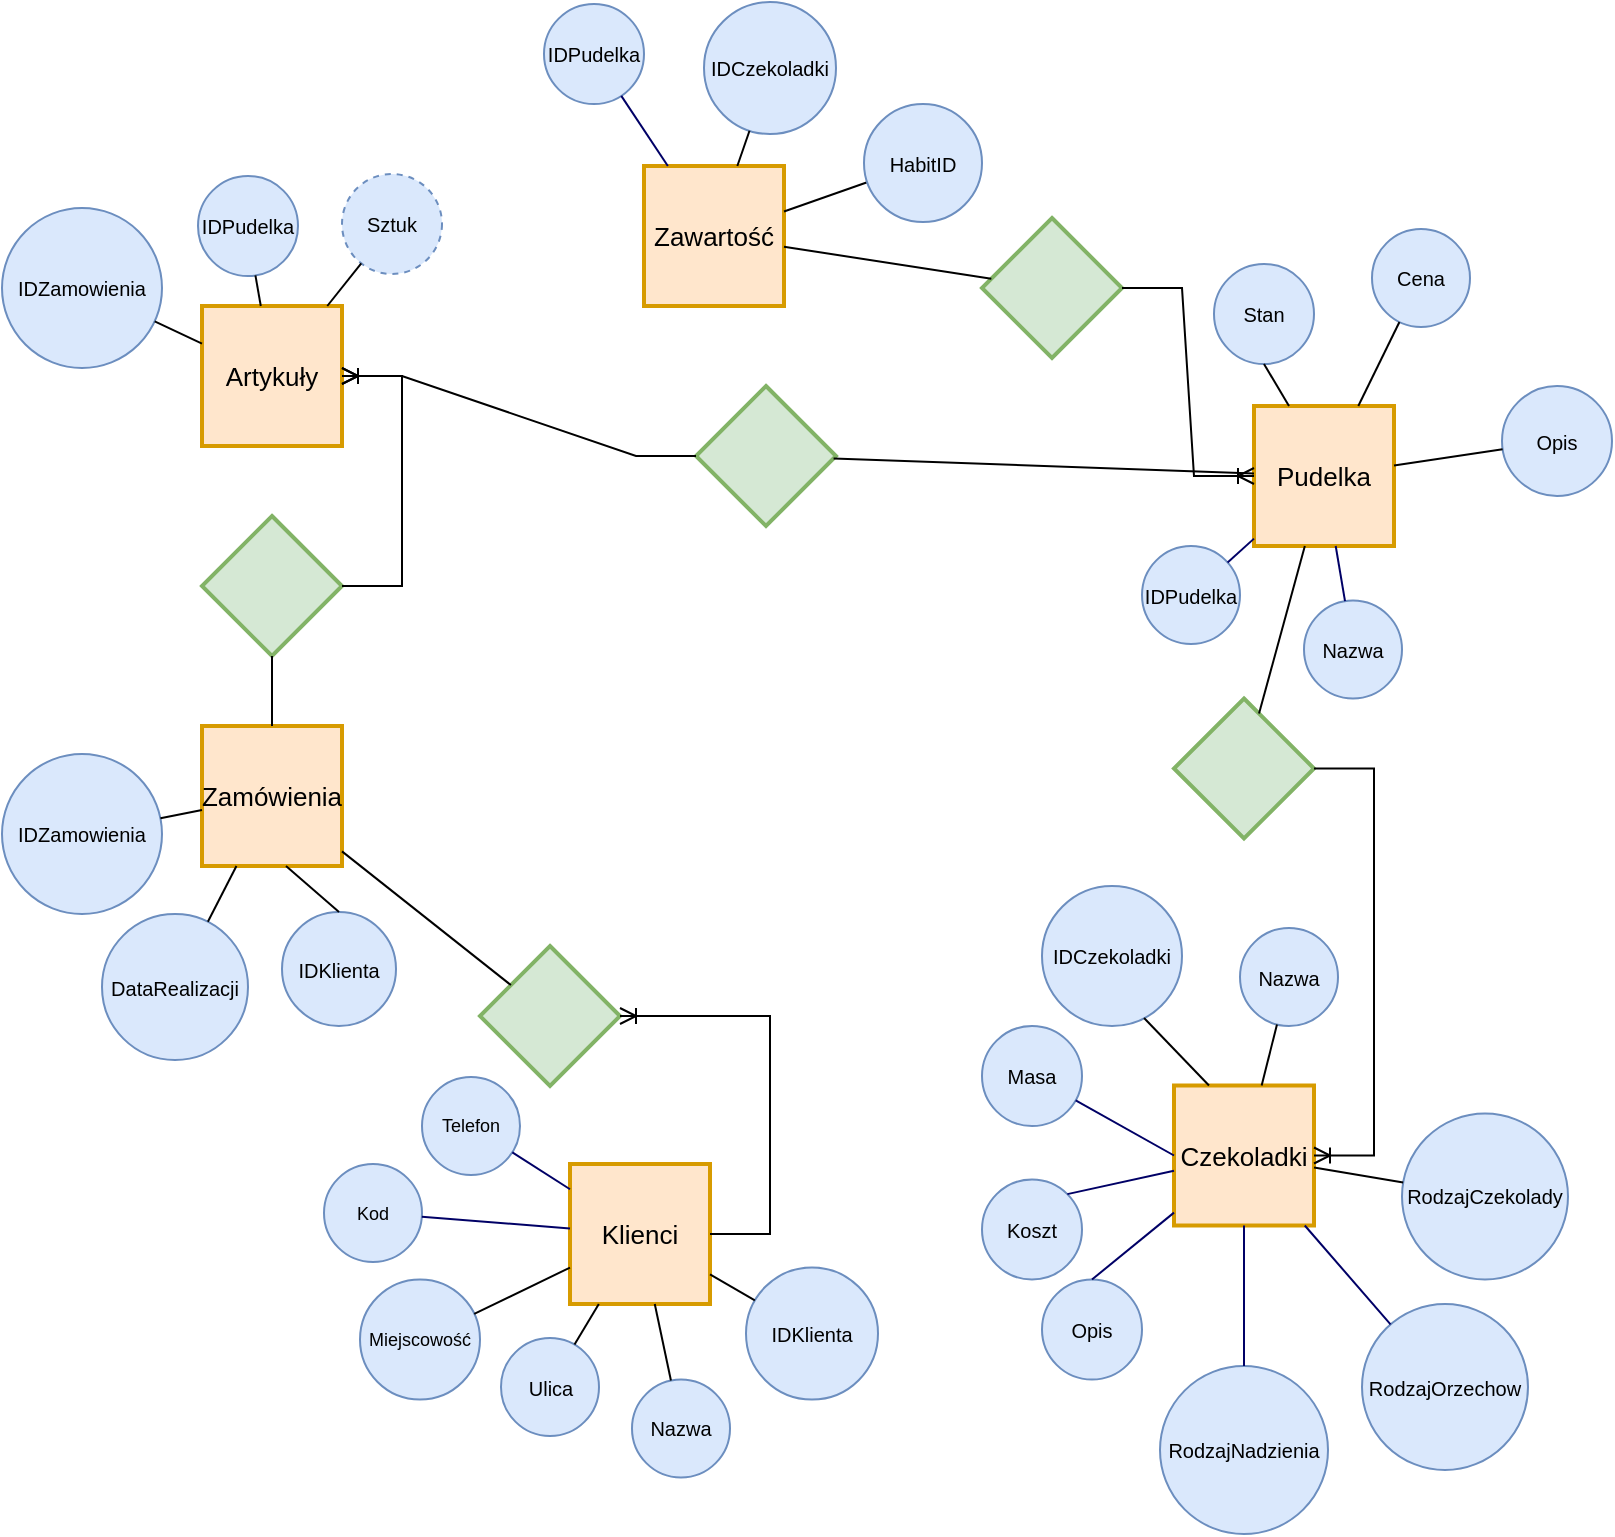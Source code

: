 <mxfile version="22.0.4" type="device" pages="2">
  <diagram id="fc1f3b67-3c9b-b1b3-7705-706421d27264" name="ERD Habit Tracker app">
    <mxGraphModel dx="1194" dy="647" grid="1" gridSize="10" guides="1" tooltips="1" connect="1" arrows="1" fold="1" page="1" pageScale="1" pageWidth="850" pageHeight="1100" math="0" shadow="0">
      <root>
        <mxCell id="0" />
        <mxCell id="1" parent="0" />
        <mxCell id="4cd4486c729dc68b-1" value="Artykuły" style="strokeWidth=2;whiteSpace=wrap;html=1;align=center;fontSize=13;fontFamily=Helvetica;fontColor=#000000;strokeColor=#d79b00;fillColor=#ffe6cc;" parent="1" vertex="1">
          <mxGeometry x="120" y="160" width="70" height="70" as="geometry" />
        </mxCell>
        <mxCell id="4a63a70a29bb4ada-1" value="IDPudelka" style="ellipse;whiteSpace=wrap;html=1;aspect=fixed;fontSize=10;fillColor=#dae8fc;strokeColor=#6c8ebf;" parent="1" vertex="1">
          <mxGeometry x="118" y="95" width="50" height="50" as="geometry" />
        </mxCell>
        <mxCell id="4a63a70a29bb4ada-2" value="IDZamowienia" style="ellipse;whiteSpace=wrap;html=1;aspect=fixed;fontSize=10;fillColor=#dae8fc;strokeColor=#6c8ebf;" parent="1" vertex="1">
          <mxGeometry x="20" y="111" width="80" height="80" as="geometry" />
        </mxCell>
        <mxCell id="4a63a70a29bb4ada-5" value="Zawartość" style="strokeWidth=2;whiteSpace=wrap;html=1;align=center;fontSize=13;fontFamily=Helvetica;fontColor=#000000;strokeColor=#d79b00;fillColor=#ffe6cc;" parent="1" vertex="1">
          <mxGeometry x="341" y="90" width="70" height="70" as="geometry" />
        </mxCell>
        <mxCell id="4a63a70a29bb4ada-6" value="IDPudelka" style="ellipse;whiteSpace=wrap;html=1;aspect=fixed;fontSize=10;fillColor=#dae8fc;strokeColor=#6c8ebf;" parent="1" vertex="1">
          <mxGeometry x="291" y="9" width="50" height="50" as="geometry" />
        </mxCell>
        <mxCell id="5ecfb9fce94ea102-6" value="" style="edgeStyle=none;rounded=0;html=1;startArrow=none;startFill=0;endArrow=none;endFill=0;jettySize=auto;orthogonalLoop=1;strokeColor=#000066;fontSize=13;" parent="1" source="4a63a70a29bb4ada-6" target="4a63a70a29bb4ada-5" edge="1">
          <mxGeometry relative="1" as="geometry" />
        </mxCell>
        <mxCell id="4a63a70a29bb4ada-8" value="IDCzekoladki" style="ellipse;whiteSpace=wrap;html=1;aspect=fixed;fontSize=10;fillColor=#dae8fc;strokeColor=#6c8ebf;" parent="1" vertex="1">
          <mxGeometry x="371" y="8" width="66" height="66" as="geometry" />
        </mxCell>
        <mxCell id="4a63a70a29bb4ada-13" value="Pudelka" style="strokeWidth=2;whiteSpace=wrap;html=1;align=center;fontSize=13;fontFamily=Helvetica;fontColor=#000000;strokeColor=#d79b00;fillColor=#ffe6cc;" parent="1" vertex="1">
          <mxGeometry x="646" y="210" width="70" height="70" as="geometry" />
        </mxCell>
        <mxCell id="4a63a70a29bb4ada-16" value="Klienci" style="strokeWidth=2;whiteSpace=wrap;html=1;align=center;fontSize=13;fontFamily=Helvetica;fontColor=#000000;strokeColor=#d79b00;fillColor=#ffe6cc;" parent="1" vertex="1">
          <mxGeometry x="304" y="589" width="70" height="70" as="geometry" />
        </mxCell>
        <mxCell id="4a63a70a29bb4ada-18" value="" style="shape=rhombus;strokeWidth=2;fontSize=13;perimeter=rhombusPerimeter;whiteSpace=wrap;html=1;align=center;fillColor=#d5e8d4;strokeColor=#82b366;" parent="1" vertex="1">
          <mxGeometry x="259" y="480" width="70" height="70" as="geometry" />
        </mxCell>
        <mxCell id="4a63a70a29bb4ada-19" value="Zamówienia" style="strokeWidth=2;whiteSpace=wrap;html=1;align=center;fontSize=13;fontFamily=Helvetica;fontColor=#000000;strokeColor=#d79b00;fillColor=#ffe6cc;" parent="1" vertex="1">
          <mxGeometry x="120" y="370" width="70" height="70" as="geometry" />
        </mxCell>
        <mxCell id="4a63a70a29bb4ada-20" value="IDZamowienia" style="ellipse;whiteSpace=wrap;html=1;aspect=fixed;fontSize=10;fillColor=#dae8fc;strokeColor=#6c8ebf;" parent="1" vertex="1">
          <mxGeometry x="20" y="384" width="80" height="80" as="geometry" />
        </mxCell>
        <mxCell id="4a63a70a29bb4ada-21" value="DataRealizacji" style="ellipse;whiteSpace=wrap;html=1;aspect=fixed;fontSize=10;fillColor=#dae8fc;strokeColor=#6c8ebf;" parent="1" vertex="1">
          <mxGeometry x="70" y="464" width="73" height="73" as="geometry" />
        </mxCell>
        <mxCell id="4a63a70a29bb4ada-22" value="" style="shape=rhombus;strokeWidth=2;fontSize=13;perimeter=rhombusPerimeter;whiteSpace=wrap;html=1;align=center;fillColor=#d5e8d4;strokeColor=#82b366;" parent="1" vertex="1">
          <mxGeometry x="120" y="265" width="70" height="70" as="geometry" />
        </mxCell>
        <mxCell id="4a63a70a29bb4ada-23" value="" style="shape=rhombus;strokeWidth=2;fontSize=13;perimeter=rhombusPerimeter;whiteSpace=wrap;html=1;align=center;fillColor=#d5e8d4;strokeColor=#82b366;" parent="1" vertex="1">
          <mxGeometry x="367" y="200" width="70" height="70" as="geometry" />
        </mxCell>
        <mxCell id="4a63a70a29bb4ada-44" value="Opis" style="ellipse;whiteSpace=wrap;html=1;aspect=fixed;fontSize=10;fillColor=#dae8fc;strokeColor=#6c8ebf;" parent="1" vertex="1">
          <mxGeometry x="770" y="200" width="55" height="55" as="geometry" />
        </mxCell>
        <mxCell id="4a63a70a29bb4ada-45" value="Cena" style="ellipse;whiteSpace=wrap;html=1;aspect=fixed;fontSize=10;fillColor=#dae8fc;strokeColor=#6c8ebf;" parent="1" vertex="1">
          <mxGeometry x="705" y="121.5" width="49" height="49" as="geometry" />
        </mxCell>
        <mxCell id="4a63a70a29bb4ada-46" style="rounded=0;html=1;endArrow=none;endFill=0;jettySize=auto;orthogonalLoop=1;fontSize=12;" parent="1" source="4a63a70a29bb4ada-13" target="4a63a70a29bb4ada-45" edge="1">
          <mxGeometry relative="1" as="geometry" />
        </mxCell>
        <mxCell id="4a63a70a29bb4ada-48" style="rounded=0;html=1;endArrow=none;endFill=0;jettySize=auto;orthogonalLoop=1;fontSize=12;" parent="1" source="4a63a70a29bb4ada-8" target="4a63a70a29bb4ada-5" edge="1">
          <mxGeometry relative="1" as="geometry" />
        </mxCell>
        <mxCell id="4a63a70a29bb4ada-49" style="rounded=0;html=1;endArrow=none;endFill=0;jettySize=auto;orthogonalLoop=1;fontSize=12;" parent="1" target="4a63a70a29bb4ada-5" edge="1" source="MPCwJ7yLD_B9vMjKTzP1-6">
          <mxGeometry relative="1" as="geometry">
            <mxPoint x="453.462" y="97.871" as="sourcePoint" />
          </mxGeometry>
        </mxCell>
        <mxCell id="4a63a70a29bb4ada-51" style="edgeStyle=none;rounded=0;html=1;endArrow=none;endFill=0;jettySize=auto;orthogonalLoop=1;fontSize=12;" parent="1" source="4a63a70a29bb4ada-13" target="4a63a70a29bb4ada-44" edge="1">
          <mxGeometry relative="1" as="geometry" />
        </mxCell>
        <mxCell id="4a63a70a29bb4ada-52" style="edgeStyle=none;rounded=0;html=1;endArrow=none;endFill=0;jettySize=auto;orthogonalLoop=1;fontSize=12;" parent="1" source="4a63a70a29bb4ada-20" target="4a63a70a29bb4ada-19" edge="1">
          <mxGeometry relative="1" as="geometry" />
        </mxCell>
        <mxCell id="4a63a70a29bb4ada-53" style="edgeStyle=none;rounded=0;html=1;endArrow=none;endFill=0;jettySize=auto;orthogonalLoop=1;fontSize=12;" parent="1" source="4a63a70a29bb4ada-21" target="4a63a70a29bb4ada-19" edge="1">
          <mxGeometry relative="1" as="geometry" />
        </mxCell>
        <mxCell id="4a63a70a29bb4ada-54" style="edgeStyle=none;rounded=0;html=1;endArrow=none;endFill=0;jettySize=auto;orthogonalLoop=1;fontSize=12;" parent="1" source="4a63a70a29bb4ada-2" target="4cd4486c729dc68b-1" edge="1">
          <mxGeometry relative="1" as="geometry" />
        </mxCell>
        <mxCell id="4a63a70a29bb4ada-55" style="edgeStyle=none;rounded=0;html=1;endArrow=none;endFill=0;jettySize=auto;orthogonalLoop=1;fontSize=12;" parent="1" source="4a63a70a29bb4ada-1" target="4cd4486c729dc68b-1" edge="1">
          <mxGeometry relative="1" as="geometry" />
        </mxCell>
        <mxCell id="4a63a70a29bb4ada-58" value="IDKlienta" style="ellipse;whiteSpace=wrap;html=1;aspect=fixed;fontSize=10;fillColor=#dae8fc;strokeColor=#6c8ebf;" parent="1" vertex="1">
          <mxGeometry x="392" y="640.75" width="66" height="66" as="geometry" />
        </mxCell>
        <mxCell id="4a63a70a29bb4ada-59" value="Nazwa" style="ellipse;whiteSpace=wrap;html=1;aspect=fixed;fontSize=10;fillColor=#dae8fc;strokeColor=#6c8ebf;" parent="1" vertex="1">
          <mxGeometry x="335" y="696.75" width="49" height="49" as="geometry" />
        </mxCell>
        <mxCell id="4a63a70a29bb4ada-60" value="Ulica" style="ellipse;whiteSpace=wrap;html=1;aspect=fixed;fontSize=10;fillColor=#dae8fc;strokeColor=#6c8ebf;" parent="1" vertex="1">
          <mxGeometry x="269.5" y="676" width="49" height="49" as="geometry" />
        </mxCell>
        <mxCell id="4a63a70a29bb4ada-61" value="Miejscowość" style="ellipse;whiteSpace=wrap;html=1;aspect=fixed;fontSize=9;fillColor=#dae8fc;strokeColor=#6c8ebf;" parent="1" vertex="1">
          <mxGeometry x="199" y="646.75" width="60" height="60" as="geometry" />
        </mxCell>
        <mxCell id="4a63a70a29bb4ada-62" style="rounded=0;html=1;startArrow=none;startFill=0;endArrow=none;endFill=0;jettySize=auto;orthogonalLoop=1;fontSize=10;" parent="1" source="4a63a70a29bb4ada-58" target="4a63a70a29bb4ada-16" edge="1">
          <mxGeometry relative="1" as="geometry" />
        </mxCell>
        <mxCell id="4a63a70a29bb4ada-63" style="edgeStyle=none;rounded=0;html=1;startArrow=none;startFill=0;endArrow=none;endFill=0;jettySize=auto;orthogonalLoop=1;fontSize=10;" parent="1" source="4a63a70a29bb4ada-59" target="4a63a70a29bb4ada-16" edge="1">
          <mxGeometry relative="1" as="geometry" />
        </mxCell>
        <mxCell id="4a63a70a29bb4ada-64" style="edgeStyle=none;rounded=0;html=1;startArrow=none;startFill=0;endArrow=none;endFill=0;jettySize=auto;orthogonalLoop=1;fontSize=10;" parent="1" source="4a63a70a29bb4ada-60" target="4a63a70a29bb4ada-16" edge="1">
          <mxGeometry relative="1" as="geometry" />
        </mxCell>
        <mxCell id="4a63a70a29bb4ada-65" style="edgeStyle=none;rounded=0;html=1;startArrow=none;startFill=0;endArrow=none;endFill=0;jettySize=auto;orthogonalLoop=1;fontSize=10;" parent="1" source="4a63a70a29bb4ada-61" target="4a63a70a29bb4ada-16" edge="1">
          <mxGeometry relative="1" as="geometry">
            <mxPoint x="332.715" y="677.028" as="sourcePoint" />
          </mxGeometry>
        </mxCell>
        <mxCell id="4a63a70a29bb4ada-7" value="Sztuk" style="ellipse;whiteSpace=wrap;html=1;aspect=fixed;fontSize=10;fillColor=#dae8fc;strokeColor=#6c8ebf;dashed=1;" parent="1" vertex="1">
          <mxGeometry x="190" y="94" width="50" height="50" as="geometry" />
        </mxCell>
        <mxCell id="4a63a70a29bb4ada-11" style="rounded=0;html=1;startArrow=none;startFill=0;endArrow=none;endFill=0;jettySize=auto;orthogonalLoop=1;fontSize=10;" parent="1" source="4a63a70a29bb4ada-7" target="4cd4486c729dc68b-1" edge="1">
          <mxGeometry relative="1" as="geometry" />
        </mxCell>
        <mxCell id="113bda5a66023eaa-1" value="Kod" style="ellipse;whiteSpace=wrap;html=1;aspect=fixed;fontSize=9;fillColor=#dae8fc;strokeColor=#6c8ebf;" parent="1" vertex="1">
          <mxGeometry x="181" y="589" width="49" height="49" as="geometry" />
        </mxCell>
        <mxCell id="113bda5a66023eaa-2" style="rounded=0;html=1;startArrow=none;startFill=0;endArrow=none;endFill=0;jettySize=auto;orthogonalLoop=1;strokeColor=#000066;fontSize=13;" parent="1" source="113bda5a66023eaa-1" target="4a63a70a29bb4ada-16" edge="1">
          <mxGeometry relative="1" as="geometry" />
        </mxCell>
        <mxCell id="5ecfb9fce94ea102-1" value="Nazwa" style="ellipse;whiteSpace=wrap;html=1;aspect=fixed;fontSize=10;fillColor=#dae8fc;strokeColor=#6c8ebf;" parent="1" vertex="1">
          <mxGeometry x="671" y="307.25" width="49" height="49" as="geometry" />
        </mxCell>
        <mxCell id="5ecfb9fce94ea102-2" style="rounded=0;html=1;startArrow=none;startFill=0;endArrow=none;endFill=0;jettySize=auto;orthogonalLoop=1;strokeColor=#000066;fontSize=13;" parent="1" source="5ecfb9fce94ea102-1" target="4a63a70a29bb4ada-13" edge="1">
          <mxGeometry relative="1" as="geometry" />
        </mxCell>
        <mxCell id="5ecfb9fce94ea102-7" value="Telefon" style="ellipse;whiteSpace=wrap;html=1;aspect=fixed;fontSize=9;fillColor=#dae8fc;strokeColor=#6c8ebf;" parent="1" vertex="1">
          <mxGeometry x="230" y="545.5" width="49" height="49" as="geometry" />
        </mxCell>
        <mxCell id="5ecfb9fce94ea102-8" style="edgeStyle=none;rounded=0;html=1;startArrow=none;startFill=0;endArrow=none;endFill=0;jettySize=auto;orthogonalLoop=1;strokeColor=#000066;fontSize=13;" parent="1" source="5ecfb9fce94ea102-7" target="4a63a70a29bb4ada-16" edge="1">
          <mxGeometry relative="1" as="geometry">
            <mxPoint x="257.058" y="632.941" as="sourcePoint" />
          </mxGeometry>
        </mxCell>
        <mxCell id="5ecfb9fce94ea102-9" value="IDPudelka" style="ellipse;whiteSpace=wrap;html=1;aspect=fixed;fontSize=10;fillColor=#dae8fc;strokeColor=#6c8ebf;" parent="1" vertex="1">
          <mxGeometry x="590" y="280" width="49" height="49" as="geometry" />
        </mxCell>
        <mxCell id="5ecfb9fce94ea102-10" style="edgeStyle=none;rounded=0;html=1;startArrow=none;startFill=0;endArrow=none;endFill=0;jettySize=auto;orthogonalLoop=1;strokeColor=#000066;fontSize=13;" parent="1" source="5ecfb9fce94ea102-9" target="4a63a70a29bb4ada-13" edge="1">
          <mxGeometry relative="1" as="geometry" />
        </mxCell>
        <mxCell id="MPCwJ7yLD_B9vMjKTzP1-1" value="IDKlienta" style="ellipse;whiteSpace=wrap;html=1;aspect=fixed;fontSize=10;fillColor=#dae8fc;strokeColor=#6c8ebf;" vertex="1" parent="1">
          <mxGeometry x="160" y="463" width="57" height="57" as="geometry" />
        </mxCell>
        <mxCell id="MPCwJ7yLD_B9vMjKTzP1-2" style="edgeStyle=none;rounded=0;html=1;endArrow=none;endFill=0;jettySize=auto;orthogonalLoop=1;fontSize=12;exitX=0.5;exitY=0;exitDx=0;exitDy=0;entryX=0.6;entryY=1;entryDx=0;entryDy=0;entryPerimeter=0;" edge="1" parent="1" source="MPCwJ7yLD_B9vMjKTzP1-1" target="4a63a70a29bb4ada-19">
          <mxGeometry relative="1" as="geometry">
            <mxPoint x="139" y="469" as="sourcePoint" />
            <mxPoint x="148" y="450" as="targetPoint" />
          </mxGeometry>
        </mxCell>
        <mxCell id="MPCwJ7yLD_B9vMjKTzP1-4" value="Stan" style="ellipse;whiteSpace=wrap;html=1;aspect=fixed;fontSize=10;fillColor=#dae8fc;strokeColor=#6c8ebf;" vertex="1" parent="1">
          <mxGeometry x="626" y="139" width="50" height="50" as="geometry" />
        </mxCell>
        <mxCell id="MPCwJ7yLD_B9vMjKTzP1-5" style="rounded=0;html=1;endArrow=none;endFill=0;jettySize=auto;orthogonalLoop=1;fontSize=12;exitX=0.5;exitY=1;exitDx=0;exitDy=0;entryX=0.25;entryY=0;entryDx=0;entryDy=0;" edge="1" parent="1" source="MPCwJ7yLD_B9vMjKTzP1-4" target="4a63a70a29bb4ada-13">
          <mxGeometry relative="1" as="geometry">
            <mxPoint x="723" y="220" as="sourcePoint" />
            <mxPoint x="734" y="209" as="targetPoint" />
          </mxGeometry>
        </mxCell>
        <mxCell id="MPCwJ7yLD_B9vMjKTzP1-6" value="&amp;nbsp;HabitID&amp;nbsp;" style="ellipse;whiteSpace=wrap;html=1;aspect=fixed;fontSize=10;fillColor=#dae8fc;strokeColor=#6c8ebf;" vertex="1" parent="1">
          <mxGeometry x="451" y="59" width="59" height="59" as="geometry" />
        </mxCell>
        <mxCell id="MPCwJ7yLD_B9vMjKTzP1-7" value="Czekoladki" style="strokeWidth=2;whiteSpace=wrap;html=1;align=center;fontSize=13;fontFamily=Helvetica;fontColor=#000000;strokeColor=#d79b00;fillColor=#ffe6cc;" vertex="1" parent="1">
          <mxGeometry x="606" y="549.75" width="70" height="70" as="geometry" />
        </mxCell>
        <mxCell id="MPCwJ7yLD_B9vMjKTzP1-8" value="RodzajCzekolady" style="ellipse;whiteSpace=wrap;html=1;aspect=fixed;fontSize=10;fillColor=#dae8fc;strokeColor=#6c8ebf;" vertex="1" parent="1">
          <mxGeometry x="720" y="563.75" width="83" height="83" as="geometry" />
        </mxCell>
        <mxCell id="MPCwJ7yLD_B9vMjKTzP1-9" value="Nazwa" style="ellipse;whiteSpace=wrap;html=1;aspect=fixed;fontSize=10;fillColor=#dae8fc;strokeColor=#6c8ebf;" vertex="1" parent="1">
          <mxGeometry x="639" y="471" width="49" height="49" as="geometry" />
        </mxCell>
        <mxCell id="MPCwJ7yLD_B9vMjKTzP1-10" style="rounded=0;html=1;endArrow=none;endFill=0;jettySize=auto;orthogonalLoop=1;fontSize=12;" edge="1" source="MPCwJ7yLD_B9vMjKTzP1-7" target="MPCwJ7yLD_B9vMjKTzP1-9" parent="1">
          <mxGeometry relative="1" as="geometry" />
        </mxCell>
        <mxCell id="MPCwJ7yLD_B9vMjKTzP1-11" style="edgeStyle=none;rounded=0;html=1;endArrow=none;endFill=0;jettySize=auto;orthogonalLoop=1;fontSize=12;" edge="1" source="MPCwJ7yLD_B9vMjKTzP1-7" target="MPCwJ7yLD_B9vMjKTzP1-8" parent="1">
          <mxGeometry relative="1" as="geometry" />
        </mxCell>
        <mxCell id="MPCwJ7yLD_B9vMjKTzP1-12" value="RodzajOrzechow" style="ellipse;whiteSpace=wrap;html=1;aspect=fixed;fontSize=10;fillColor=#dae8fc;strokeColor=#6c8ebf;" vertex="1" parent="1">
          <mxGeometry x="700" y="659" width="83" height="83" as="geometry" />
        </mxCell>
        <mxCell id="MPCwJ7yLD_B9vMjKTzP1-13" style="rounded=0;html=1;startArrow=none;startFill=0;endArrow=none;endFill=0;jettySize=auto;orthogonalLoop=1;strokeColor=#000066;fontSize=13;" edge="1" source="MPCwJ7yLD_B9vMjKTzP1-12" target="MPCwJ7yLD_B9vMjKTzP1-7" parent="1">
          <mxGeometry relative="1" as="geometry" />
        </mxCell>
        <mxCell id="MPCwJ7yLD_B9vMjKTzP1-14" value="RodzajNadzienia" style="ellipse;whiteSpace=wrap;html=1;aspect=fixed;fontSize=10;fillColor=#dae8fc;strokeColor=#6c8ebf;" vertex="1" parent="1">
          <mxGeometry x="599" y="690" width="84" height="84" as="geometry" />
        </mxCell>
        <mxCell id="MPCwJ7yLD_B9vMjKTzP1-15" style="edgeStyle=none;rounded=0;html=1;startArrow=none;startFill=0;endArrow=none;endFill=0;jettySize=auto;orthogonalLoop=1;strokeColor=#000066;fontSize=13;" edge="1" source="MPCwJ7yLD_B9vMjKTzP1-14" target="MPCwJ7yLD_B9vMjKTzP1-7" parent="1">
          <mxGeometry relative="1" as="geometry" />
        </mxCell>
        <mxCell id="MPCwJ7yLD_B9vMjKTzP1-16" value="IDCzekoladki" style="ellipse;whiteSpace=wrap;html=1;aspect=fixed;fontSize=10;fillColor=#dae8fc;strokeColor=#6c8ebf;" vertex="1" parent="1">
          <mxGeometry x="540" y="450" width="70" height="70" as="geometry" />
        </mxCell>
        <mxCell id="MPCwJ7yLD_B9vMjKTzP1-17" style="rounded=0;html=1;endArrow=none;endFill=0;jettySize=auto;orthogonalLoop=1;fontSize=12;exitX=0.729;exitY=0.943;exitDx=0;exitDy=0;entryX=0.25;entryY=0;entryDx=0;entryDy=0;exitPerimeter=0;" edge="1" source="MPCwJ7yLD_B9vMjKTzP1-16" target="MPCwJ7yLD_B9vMjKTzP1-7" parent="1">
          <mxGeometry relative="1" as="geometry">
            <mxPoint x="683" y="559.75" as="sourcePoint" />
            <mxPoint x="694" y="548.75" as="targetPoint" />
          </mxGeometry>
        </mxCell>
        <mxCell id="MPCwJ7yLD_B9vMjKTzP1-18" value="Opis" style="ellipse;whiteSpace=wrap;html=1;aspect=fixed;fontSize=10;fillColor=#dae8fc;strokeColor=#6c8ebf;" vertex="1" parent="1">
          <mxGeometry x="540" y="646.75" width="50" height="50" as="geometry" />
        </mxCell>
        <mxCell id="MPCwJ7yLD_B9vMjKTzP1-19" value="Masa" style="ellipse;whiteSpace=wrap;html=1;aspect=fixed;fontSize=10;fillColor=#dae8fc;strokeColor=#6c8ebf;" vertex="1" parent="1">
          <mxGeometry x="510" y="520" width="50" height="50" as="geometry" />
        </mxCell>
        <mxCell id="MPCwJ7yLD_B9vMjKTzP1-20" value="Koszt" style="ellipse;whiteSpace=wrap;html=1;aspect=fixed;fontSize=10;fillColor=#dae8fc;strokeColor=#6c8ebf;" vertex="1" parent="1">
          <mxGeometry x="510" y="596.75" width="50" height="50" as="geometry" />
        </mxCell>
        <mxCell id="MPCwJ7yLD_B9vMjKTzP1-21" style="edgeStyle=none;rounded=0;html=1;startArrow=none;startFill=0;endArrow=none;endFill=0;jettySize=auto;orthogonalLoop=1;strokeColor=#000066;fontSize=13;exitX=0.5;exitY=0;exitDx=0;exitDy=0;" edge="1" parent="1" source="MPCwJ7yLD_B9vMjKTzP1-18" target="MPCwJ7yLD_B9vMjKTzP1-7">
          <mxGeometry relative="1" as="geometry">
            <mxPoint x="712" y="647.75" as="sourcePoint" />
            <mxPoint x="686" y="625.75" as="targetPoint" />
          </mxGeometry>
        </mxCell>
        <mxCell id="MPCwJ7yLD_B9vMjKTzP1-22" style="edgeStyle=none;rounded=0;html=1;startArrow=none;startFill=0;endArrow=none;endFill=0;jettySize=auto;orthogonalLoop=1;strokeColor=#000066;fontSize=13;entryX=1;entryY=0;entryDx=0;entryDy=0;" edge="1" parent="1" source="MPCwJ7yLD_B9vMjKTzP1-7" target="MPCwJ7yLD_B9vMjKTzP1-20">
          <mxGeometry relative="1" as="geometry">
            <mxPoint x="661" y="652.75" as="sourcePoint" />
            <mxPoint x="657" y="629.75" as="targetPoint" />
          </mxGeometry>
        </mxCell>
        <mxCell id="MPCwJ7yLD_B9vMjKTzP1-23" style="edgeStyle=none;rounded=0;html=1;startArrow=none;startFill=0;endArrow=none;endFill=0;jettySize=auto;orthogonalLoop=1;strokeColor=#000066;fontSize=13;entryX=0;entryY=0.5;entryDx=0;entryDy=0;" edge="1" parent="1" source="MPCwJ7yLD_B9vMjKTzP1-19" target="MPCwJ7yLD_B9vMjKTzP1-7">
          <mxGeometry relative="1" as="geometry">
            <mxPoint x="616" y="623.75" as="sourcePoint" />
            <mxPoint x="589" y="645.75" as="targetPoint" />
          </mxGeometry>
        </mxCell>
        <mxCell id="aOL_-I7GqVc6X18CiJJr-2" value="" style="shape=rhombus;strokeWidth=2;fontSize=13;perimeter=rhombusPerimeter;whiteSpace=wrap;html=1;align=center;fillColor=#d5e8d4;strokeColor=#82b366;" vertex="1" parent="1">
          <mxGeometry x="510" y="116" width="70" height="70" as="geometry" />
        </mxCell>
        <mxCell id="Xw2-hug8Pxv_mT1WqAIy-1" value="" style="shape=rhombus;strokeWidth=2;fontSize=13;perimeter=rhombusPerimeter;whiteSpace=wrap;html=1;align=center;fillColor=#d5e8d4;strokeColor=#82b366;" vertex="1" parent="1">
          <mxGeometry x="606" y="356.25" width="70" height="70" as="geometry" />
        </mxCell>
        <mxCell id="VTE8bp56okEFZ58WYxbf-1" value="" style="edgeStyle=entityRelationEdgeStyle;fontSize=12;html=1;endArrow=ERoneToMany;rounded=0;" edge="1" parent="1" source="Xw2-hug8Pxv_mT1WqAIy-1" target="MPCwJ7yLD_B9vMjKTzP1-7">
          <mxGeometry width="100" height="100" relative="1" as="geometry">
            <mxPoint x="460" y="500" as="sourcePoint" />
            <mxPoint x="560" y="400" as="targetPoint" />
          </mxGeometry>
        </mxCell>
        <mxCell id="hBymNznuedQNxJTwgFiC-2" value="" style="edgeStyle=entityRelationEdgeStyle;fontSize=12;html=1;endArrow=ERoneToMany;rounded=0;" edge="1" parent="1" source="aOL_-I7GqVc6X18CiJJr-2" target="4a63a70a29bb4ada-13">
          <mxGeometry width="100" height="100" relative="1" as="geometry">
            <mxPoint x="460" y="440" as="sourcePoint" />
            <mxPoint x="560" y="340" as="targetPoint" />
          </mxGeometry>
        </mxCell>
        <mxCell id="Ceesg_GmXeRT1S85pAZ0-1" value="" style="endArrow=none;html=1;rounded=0;" edge="1" parent="1" source="Xw2-hug8Pxv_mT1WqAIy-1" target="4a63a70a29bb4ada-13">
          <mxGeometry relative="1" as="geometry">
            <mxPoint x="460" y="390.75" as="sourcePoint" />
            <mxPoint x="620" y="390.75" as="targetPoint" />
          </mxGeometry>
        </mxCell>
        <mxCell id="Ceesg_GmXeRT1S85pAZ0-2" value="" style="endArrow=none;html=1;rounded=0;" edge="1" parent="1" source="4a63a70a29bb4ada-5" target="aOL_-I7GqVc6X18CiJJr-2">
          <mxGeometry relative="1" as="geometry">
            <mxPoint x="420" y="350" as="sourcePoint" />
            <mxPoint x="580" y="350" as="targetPoint" />
          </mxGeometry>
        </mxCell>
        <mxCell id="vcUfsQGqsyV3YP14cyqv-1" value="" style="edgeStyle=entityRelationEdgeStyle;fontSize=12;html=1;endArrow=ERoneToMany;rounded=0;" edge="1" parent="1" source="4a63a70a29bb4ada-16" target="4a63a70a29bb4ada-18">
          <mxGeometry width="100" height="100" relative="1" as="geometry">
            <mxPoint x="450" y="470" as="sourcePoint" />
            <mxPoint x="550" y="370" as="targetPoint" />
            <Array as="points">
              <mxPoint x="330" y="570" />
              <mxPoint x="320" y="570" />
            </Array>
          </mxGeometry>
        </mxCell>
        <mxCell id="vcUfsQGqsyV3YP14cyqv-2" value="" style="endArrow=none;html=1;rounded=0;" edge="1" parent="1" source="4a63a70a29bb4ada-18" target="4a63a70a29bb4ada-19">
          <mxGeometry relative="1" as="geometry">
            <mxPoint x="420" y="520" as="sourcePoint" />
            <mxPoint x="580" y="520" as="targetPoint" />
          </mxGeometry>
        </mxCell>
        <mxCell id="glO0-1FQmoA_M5R7XoPx-1" value="" style="edgeStyle=entityRelationEdgeStyle;fontSize=12;html=1;endArrow=ERoneToMany;rounded=0;" edge="1" parent="1" source="4a63a70a29bb4ada-23" target="4cd4486c729dc68b-1">
          <mxGeometry width="100" height="100" relative="1" as="geometry">
            <mxPoint x="460" y="300" as="sourcePoint" />
            <mxPoint x="560" y="200" as="targetPoint" />
          </mxGeometry>
        </mxCell>
        <mxCell id="glO0-1FQmoA_M5R7XoPx-2" value="" style="endArrow=none;html=1;rounded=0;" edge="1" parent="1" source="4a63a70a29bb4ada-23" target="4a63a70a29bb4ada-13">
          <mxGeometry relative="1" as="geometry">
            <mxPoint x="430" y="250" as="sourcePoint" />
            <mxPoint x="590" y="250" as="targetPoint" />
          </mxGeometry>
        </mxCell>
        <mxCell id="glO0-1FQmoA_M5R7XoPx-4" value="" style="edgeStyle=entityRelationEdgeStyle;fontSize=12;html=1;endArrow=ERoneToMany;rounded=0;" edge="1" parent="1" source="4a63a70a29bb4ada-22" target="4cd4486c729dc68b-1">
          <mxGeometry width="100" height="100" relative="1" as="geometry">
            <mxPoint x="460" y="300" as="sourcePoint" />
            <mxPoint x="560" y="200" as="targetPoint" />
          </mxGeometry>
        </mxCell>
        <mxCell id="glO0-1FQmoA_M5R7XoPx-5" value="" style="endArrow=none;html=1;rounded=0;" edge="1" parent="1" source="4a63a70a29bb4ada-22" target="4a63a70a29bb4ada-19">
          <mxGeometry relative="1" as="geometry">
            <mxPoint x="430" y="250" as="sourcePoint" />
            <mxPoint x="590" y="250" as="targetPoint" />
          </mxGeometry>
        </mxCell>
      </root>
    </mxGraphModel>
  </diagram>
  <diagram id="cdb5e136-1861-7ef1-5e76-c57f7e18aa8d" name="ERD Data Structure - Habit Tracker App">
    <mxGraphModel dx="1194" dy="647" grid="1" gridSize="10" guides="1" tooltips="1" connect="1" arrows="1" fold="1" page="1" pageScale="1" pageWidth="1100" pageHeight="850" math="0" shadow="0">
      <root>
        <mxCell id="0" />
        <mxCell id="1" parent="0" />
        <mxCell id="5ecfb9fce94ea102-2" style="edgeStyle=orthogonalEdgeStyle;rounded=0;html=1;exitX=0.5;exitY=0;entryX=1;entryY=0.5;startArrow=none;startFill=0;endArrow=none;endFill=0;jettySize=auto;orthogonalLoop=1;strokeColor=none;fontSize=13;dashed=1;" parent="1" edge="1">
          <mxGeometry relative="1" as="geometry">
            <mxPoint x="633" y="174" as="sourcePoint" />
            <mxPoint x="589" y="108" as="targetPoint" />
          </mxGeometry>
        </mxCell>
        <mxCell id="cAF0UeO17F_ER3z0SDu5-5" value="Artykuły" style="swimlane;fontStyle=0;childLayout=stackLayout;horizontal=1;startSize=30;horizontalStack=0;resizeParent=1;resizeParentMax=0;resizeLast=0;collapsible=1;marginBottom=0;whiteSpace=wrap;html=1;" vertex="1" parent="1">
          <mxGeometry x="40" y="60" width="140" height="120" as="geometry" />
        </mxCell>
        <mxCell id="cAF0UeO17F_ER3z0SDu5-6" value="IDZamowienia, integer" style="text;strokeColor=none;fillColor=none;align=left;verticalAlign=middle;spacingLeft=4;spacingRight=4;overflow=hidden;points=[[0,0.5],[1,0.5]];portConstraint=eastwest;rotatable=0;whiteSpace=wrap;html=1;" vertex="1" parent="cAF0UeO17F_ER3z0SDu5-5">
          <mxGeometry y="30" width="140" height="30" as="geometry" />
        </mxCell>
        <mxCell id="cAF0UeO17F_ER3z0SDu5-7" value="IDPudelka, varchar" style="text;strokeColor=none;fillColor=none;align=left;verticalAlign=middle;spacingLeft=4;spacingRight=4;overflow=hidden;points=[[0,0.5],[1,0.5]];portConstraint=eastwest;rotatable=0;whiteSpace=wrap;html=1;" vertex="1" parent="cAF0UeO17F_ER3z0SDu5-5">
          <mxGeometry y="60" width="140" height="30" as="geometry" />
        </mxCell>
        <mxCell id="cAF0UeO17F_ER3z0SDu5-8" value="Sztuk, integer" style="text;strokeColor=none;fillColor=none;align=left;verticalAlign=middle;spacingLeft=4;spacingRight=4;overflow=hidden;points=[[0,0.5],[1,0.5]];portConstraint=eastwest;rotatable=0;whiteSpace=wrap;html=1;" vertex="1" parent="cAF0UeO17F_ER3z0SDu5-5">
          <mxGeometry y="90" width="140" height="30" as="geometry" />
        </mxCell>
        <mxCell id="cAF0UeO17F_ER3z0SDu5-10" value="Czekoladki" style="swimlane;fontStyle=0;childLayout=stackLayout;horizontal=1;startSize=30;horizontalStack=0;resizeParent=1;resizeParentMax=0;resizeLast=0;collapsible=1;marginBottom=0;whiteSpace=wrap;html=1;" vertex="1" parent="1">
          <mxGeometry x="500" y="390" width="140" height="270" as="geometry" />
        </mxCell>
        <mxCell id="cAF0UeO17F_ER3z0SDu5-11" value="IDCzekoladki, varchar" style="text;strokeColor=none;fillColor=none;align=left;verticalAlign=middle;spacingLeft=4;spacingRight=4;overflow=hidden;points=[[0,0.5],[1,0.5]];portConstraint=eastwest;rotatable=0;whiteSpace=wrap;html=1;" vertex="1" parent="cAF0UeO17F_ER3z0SDu5-10">
          <mxGeometry y="30" width="140" height="30" as="geometry" />
        </mxCell>
        <mxCell id="cAF0UeO17F_ER3z0SDu5-12" value="Nazwa, varchar" style="text;strokeColor=none;fillColor=none;align=left;verticalAlign=middle;spacingLeft=4;spacingRight=4;overflow=hidden;points=[[0,0.5],[1,0.5]];portConstraint=eastwest;rotatable=0;whiteSpace=wrap;html=1;" vertex="1" parent="cAF0UeO17F_ER3z0SDu5-10">
          <mxGeometry y="60" width="140" height="30" as="geometry" />
        </mxCell>
        <mxCell id="cAF0UeO17F_ER3z0SDu5-13" value="RodzajCzekolady, varchar" style="text;strokeColor=none;fillColor=none;align=left;verticalAlign=middle;spacingLeft=4;spacingRight=4;overflow=hidden;points=[[0,0.5],[1,0.5]];portConstraint=eastwest;rotatable=0;whiteSpace=wrap;html=1;" vertex="1" parent="cAF0UeO17F_ER3z0SDu5-10">
          <mxGeometry y="90" width="140" height="30" as="geometry" />
        </mxCell>
        <mxCell id="cAF0UeO17F_ER3z0SDu5-14" value="RodzajOrzechow, varchar" style="text;strokeColor=none;fillColor=none;align=left;verticalAlign=middle;spacingLeft=4;spacingRight=4;overflow=hidden;points=[[0,0.5],[1,0.5]];portConstraint=eastwest;rotatable=0;whiteSpace=wrap;html=1;" vertex="1" parent="cAF0UeO17F_ER3z0SDu5-10">
          <mxGeometry y="120" width="140" height="30" as="geometry" />
        </mxCell>
        <mxCell id="cAF0UeO17F_ER3z0SDu5-15" value="RodzajNadzienia, varchar" style="text;strokeColor=none;fillColor=none;align=left;verticalAlign=middle;spacingLeft=4;spacingRight=4;overflow=hidden;points=[[0,0.5],[1,0.5]];portConstraint=eastwest;rotatable=0;whiteSpace=wrap;html=1;" vertex="1" parent="cAF0UeO17F_ER3z0SDu5-10">
          <mxGeometry y="150" width="140" height="30" as="geometry" />
        </mxCell>
        <mxCell id="cAF0UeO17F_ER3z0SDu5-16" value="Opis, varchar" style="text;strokeColor=none;fillColor=none;align=left;verticalAlign=middle;spacingLeft=4;spacingRight=4;overflow=hidden;points=[[0,0.5],[1,0.5]];portConstraint=eastwest;rotatable=0;whiteSpace=wrap;html=1;" vertex="1" parent="cAF0UeO17F_ER3z0SDu5-10">
          <mxGeometry y="180" width="140" height="30" as="geometry" />
        </mxCell>
        <mxCell id="cAF0UeO17F_ER3z0SDu5-17" value="Koszt, float" style="text;strokeColor=none;fillColor=none;align=left;verticalAlign=middle;spacingLeft=4;spacingRight=4;overflow=hidden;points=[[0,0.5],[1,0.5]];portConstraint=eastwest;rotatable=0;whiteSpace=wrap;html=1;" vertex="1" parent="cAF0UeO17F_ER3z0SDu5-10">
          <mxGeometry y="210" width="140" height="30" as="geometry" />
        </mxCell>
        <mxCell id="cAF0UeO17F_ER3z0SDu5-18" value="Masa, integer" style="text;strokeColor=none;fillColor=none;align=left;verticalAlign=middle;spacingLeft=4;spacingRight=4;overflow=hidden;points=[[0,0.5],[1,0.5]];portConstraint=eastwest;rotatable=0;whiteSpace=wrap;html=1;" vertex="1" parent="cAF0UeO17F_ER3z0SDu5-10">
          <mxGeometry y="240" width="140" height="30" as="geometry" />
        </mxCell>
        <mxCell id="cAF0UeO17F_ER3z0SDu5-19" value="Klienci" style="swimlane;fontStyle=0;childLayout=stackLayout;horizontal=1;startSize=30;horizontalStack=0;resizeParent=1;resizeParentMax=0;resizeLast=0;collapsible=1;marginBottom=0;whiteSpace=wrap;html=1;" vertex="1" parent="1">
          <mxGeometry x="30" y="380" width="140" height="210" as="geometry" />
        </mxCell>
        <mxCell id="cAF0UeO17F_ER3z0SDu5-20" value="IDKlienta, integer" style="text;strokeColor=none;fillColor=none;align=left;verticalAlign=middle;spacingLeft=4;spacingRight=4;overflow=hidden;points=[[0,0.5],[1,0.5]];portConstraint=eastwest;rotatable=0;whiteSpace=wrap;html=1;" vertex="1" parent="cAF0UeO17F_ER3z0SDu5-19">
          <mxGeometry y="30" width="140" height="30" as="geometry" />
        </mxCell>
        <mxCell id="cAF0UeO17F_ER3z0SDu5-21" value="Nazwa, varchar" style="text;strokeColor=none;fillColor=none;align=left;verticalAlign=middle;spacingLeft=4;spacingRight=4;overflow=hidden;points=[[0,0.5],[1,0.5]];portConstraint=eastwest;rotatable=0;whiteSpace=wrap;html=1;" vertex="1" parent="cAF0UeO17F_ER3z0SDu5-19">
          <mxGeometry y="60" width="140" height="30" as="geometry" />
        </mxCell>
        <mxCell id="cAF0UeO17F_ER3z0SDu5-22" value="Ulica, varchar" style="text;strokeColor=none;fillColor=none;align=left;verticalAlign=middle;spacingLeft=4;spacingRight=4;overflow=hidden;points=[[0,0.5],[1,0.5]];portConstraint=eastwest;rotatable=0;whiteSpace=wrap;html=1;" vertex="1" parent="cAF0UeO17F_ER3z0SDu5-19">
          <mxGeometry y="90" width="140" height="30" as="geometry" />
        </mxCell>
        <mxCell id="cAF0UeO17F_ER3z0SDu5-23" value="Miejscowość, varchar" style="text;strokeColor=none;fillColor=none;align=left;verticalAlign=middle;spacingLeft=4;spacingRight=4;overflow=hidden;points=[[0,0.5],[1,0.5]];portConstraint=eastwest;rotatable=0;whiteSpace=wrap;html=1;" vertex="1" parent="cAF0UeO17F_ER3z0SDu5-19">
          <mxGeometry y="120" width="140" height="30" as="geometry" />
        </mxCell>
        <mxCell id="cAF0UeO17F_ER3z0SDu5-24" value="Kod, varchar" style="text;strokeColor=none;fillColor=none;align=left;verticalAlign=middle;spacingLeft=4;spacingRight=4;overflow=hidden;points=[[0,0.5],[1,0.5]];portConstraint=eastwest;rotatable=0;whiteSpace=wrap;html=1;" vertex="1" parent="cAF0UeO17F_ER3z0SDu5-19">
          <mxGeometry y="150" width="140" height="30" as="geometry" />
        </mxCell>
        <mxCell id="cAF0UeO17F_ER3z0SDu5-25" value="Telefon, integer" style="text;strokeColor=none;fillColor=none;align=left;verticalAlign=middle;spacingLeft=4;spacingRight=4;overflow=hidden;points=[[0,0.5],[1,0.5]];portConstraint=eastwest;rotatable=0;whiteSpace=wrap;html=1;" vertex="1" parent="cAF0UeO17F_ER3z0SDu5-19">
          <mxGeometry y="180" width="140" height="30" as="geometry" />
        </mxCell>
        <mxCell id="cAF0UeO17F_ER3z0SDu5-26" value="Pudelka" style="swimlane;fontStyle=0;childLayout=stackLayout;horizontal=1;startSize=30;horizontalStack=0;resizeParent=1;resizeParentMax=0;resizeLast=0;collapsible=1;marginBottom=0;whiteSpace=wrap;html=1;" vertex="1" parent="1">
          <mxGeometry x="590" y="30" width="140" height="180" as="geometry" />
        </mxCell>
        <mxCell id="cAF0UeO17F_ER3z0SDu5-27" value="IDPudelka, varchar" style="text;strokeColor=none;fillColor=none;align=left;verticalAlign=middle;spacingLeft=4;spacingRight=4;overflow=hidden;points=[[0,0.5],[1,0.5]];portConstraint=eastwest;rotatable=0;whiteSpace=wrap;html=1;" vertex="1" parent="cAF0UeO17F_ER3z0SDu5-26">
          <mxGeometry y="30" width="140" height="30" as="geometry" />
        </mxCell>
        <mxCell id="cAF0UeO17F_ER3z0SDu5-28" value="Nazwa, varchar" style="text;strokeColor=none;fillColor=none;align=left;verticalAlign=middle;spacingLeft=4;spacingRight=4;overflow=hidden;points=[[0,0.5],[1,0.5]];portConstraint=eastwest;rotatable=0;whiteSpace=wrap;html=1;" vertex="1" parent="cAF0UeO17F_ER3z0SDu5-26">
          <mxGeometry y="60" width="140" height="30" as="geometry" />
        </mxCell>
        <mxCell id="cAF0UeO17F_ER3z0SDu5-29" value="Opis, varchar" style="text;strokeColor=none;fillColor=none;align=left;verticalAlign=middle;spacingLeft=4;spacingRight=4;overflow=hidden;points=[[0,0.5],[1,0.5]];portConstraint=eastwest;rotatable=0;whiteSpace=wrap;html=1;" vertex="1" parent="cAF0UeO17F_ER3z0SDu5-26">
          <mxGeometry y="90" width="140" height="30" as="geometry" />
        </mxCell>
        <mxCell id="cAF0UeO17F_ER3z0SDu5-30" value="Cena, float" style="text;strokeColor=none;fillColor=none;align=left;verticalAlign=middle;spacingLeft=4;spacingRight=4;overflow=hidden;points=[[0,0.5],[1,0.5]];portConstraint=eastwest;rotatable=0;whiteSpace=wrap;html=1;" vertex="1" parent="cAF0UeO17F_ER3z0SDu5-26">
          <mxGeometry y="120" width="140" height="30" as="geometry" />
        </mxCell>
        <mxCell id="cAF0UeO17F_ER3z0SDu5-31" value="Stan, integer" style="text;strokeColor=none;fillColor=none;align=left;verticalAlign=middle;spacingLeft=4;spacingRight=4;overflow=hidden;points=[[0,0.5],[1,0.5]];portConstraint=eastwest;rotatable=0;whiteSpace=wrap;html=1;" vertex="1" parent="cAF0UeO17F_ER3z0SDu5-26">
          <mxGeometry y="150" width="140" height="30" as="geometry" />
        </mxCell>
        <mxCell id="cAF0UeO17F_ER3z0SDu5-32" value="Zamówienia" style="swimlane;fontStyle=0;childLayout=stackLayout;horizontal=1;startSize=30;horizontalStack=0;resizeParent=1;resizeParentMax=0;resizeLast=0;collapsible=1;marginBottom=0;whiteSpace=wrap;html=1;" vertex="1" parent="1">
          <mxGeometry x="290" y="270" width="140" height="120" as="geometry" />
        </mxCell>
        <mxCell id="cAF0UeO17F_ER3z0SDu5-33" value="IDZamowienia, integer" style="text;strokeColor=none;fillColor=none;align=left;verticalAlign=middle;spacingLeft=4;spacingRight=4;overflow=hidden;points=[[0,0.5],[1,0.5]];portConstraint=eastwest;rotatable=0;whiteSpace=wrap;html=1;" vertex="1" parent="cAF0UeO17F_ER3z0SDu5-32">
          <mxGeometry y="30" width="140" height="30" as="geometry" />
        </mxCell>
        <mxCell id="cAF0UeO17F_ER3z0SDu5-34" value="IDKlienta, integer" style="text;strokeColor=none;fillColor=none;align=left;verticalAlign=middle;spacingLeft=4;spacingRight=4;overflow=hidden;points=[[0,0.5],[1,0.5]];portConstraint=eastwest;rotatable=0;whiteSpace=wrap;html=1;" vertex="1" parent="cAF0UeO17F_ER3z0SDu5-32">
          <mxGeometry y="60" width="140" height="30" as="geometry" />
        </mxCell>
        <mxCell id="cAF0UeO17F_ER3z0SDu5-35" value="DataRealizacji, datetime" style="text;strokeColor=none;fillColor=none;align=left;verticalAlign=middle;spacingLeft=4;spacingRight=4;overflow=hidden;points=[[0,0.5],[1,0.5]];portConstraint=eastwest;rotatable=0;whiteSpace=wrap;html=1;" vertex="1" parent="cAF0UeO17F_ER3z0SDu5-32">
          <mxGeometry y="90" width="140" height="30" as="geometry" />
        </mxCell>
        <mxCell id="cAF0UeO17F_ER3z0SDu5-36" value="Zawartość" style="swimlane;fontStyle=0;childLayout=stackLayout;horizontal=1;startSize=30;horizontalStack=0;resizeParent=1;resizeParentMax=0;resizeLast=0;collapsible=1;marginBottom=0;whiteSpace=wrap;html=1;" vertex="1" parent="1">
          <mxGeometry x="770" y="380" width="140" height="120" as="geometry" />
        </mxCell>
        <mxCell id="cAF0UeO17F_ER3z0SDu5-37" value="IDPudelka, varchar" style="text;strokeColor=none;fillColor=none;align=left;verticalAlign=middle;spacingLeft=4;spacingRight=4;overflow=hidden;points=[[0,0.5],[1,0.5]];portConstraint=eastwest;rotatable=0;whiteSpace=wrap;html=1;" vertex="1" parent="cAF0UeO17F_ER3z0SDu5-36">
          <mxGeometry y="30" width="140" height="30" as="geometry" />
        </mxCell>
        <mxCell id="cAF0UeO17F_ER3z0SDu5-38" value="IDCzekoladki, varchar" style="text;strokeColor=none;fillColor=none;align=left;verticalAlign=middle;spacingLeft=4;spacingRight=4;overflow=hidden;points=[[0,0.5],[1,0.5]];portConstraint=eastwest;rotatable=0;whiteSpace=wrap;html=1;" vertex="1" parent="cAF0UeO17F_ER3z0SDu5-36">
          <mxGeometry y="60" width="140" height="30" as="geometry" />
        </mxCell>
        <mxCell id="cAF0UeO17F_ER3z0SDu5-39" value="Sztuk, integer" style="text;strokeColor=none;fillColor=none;align=left;verticalAlign=middle;spacingLeft=4;spacingRight=4;overflow=hidden;points=[[0,0.5],[1,0.5]];portConstraint=eastwest;rotatable=0;whiteSpace=wrap;html=1;" vertex="1" parent="cAF0UeO17F_ER3z0SDu5-36">
          <mxGeometry y="90" width="140" height="30" as="geometry" />
        </mxCell>
        <mxCell id="cAF0UeO17F_ER3z0SDu5-44" value="" style="edgeStyle=entityRelationEdgeStyle;fontSize=12;html=1;endArrow=ERoneToMany;rounded=0;" edge="1" parent="1" source="cAF0UeO17F_ER3z0SDu5-19" target="cAF0UeO17F_ER3z0SDu5-32">
          <mxGeometry width="100" height="100" relative="1" as="geometry">
            <mxPoint x="180.0" y="439.95" as="sourcePoint" />
            <mxPoint x="329.96" y="370" as="targetPoint" />
            <Array as="points">
              <mxPoint x="349.96" y="705" />
            </Array>
          </mxGeometry>
        </mxCell>
        <mxCell id="cAF0UeO17F_ER3z0SDu5-45" value="" style="edgeStyle=entityRelationEdgeStyle;fontSize=12;html=1;endArrow=ERoneToMany;rounded=0;" edge="1" parent="1" source="cAF0UeO17F_ER3z0SDu5-36" target="cAF0UeO17F_ER3z0SDu5-10">
          <mxGeometry width="100" height="100" relative="1" as="geometry">
            <mxPoint x="420" y="340" as="sourcePoint" />
            <mxPoint x="520" y="240" as="targetPoint" />
          </mxGeometry>
        </mxCell>
        <mxCell id="cAF0UeO17F_ER3z0SDu5-46" value="" style="edgeStyle=entityRelationEdgeStyle;fontSize=12;html=1;endArrow=ERoneToMany;rounded=0;" edge="1" parent="1" source="cAF0UeO17F_ER3z0SDu5-36" target="cAF0UeO17F_ER3z0SDu5-26">
          <mxGeometry width="100" height="100" relative="1" as="geometry">
            <mxPoint x="420" y="340" as="sourcePoint" />
            <mxPoint x="520" y="240" as="targetPoint" />
          </mxGeometry>
        </mxCell>
        <mxCell id="XxI0kEaawTw2alGwXapm-2" value="" style="edgeStyle=entityRelationEdgeStyle;fontSize=12;html=1;endArrow=ERoneToMany;rounded=0;" edge="1" parent="1" source="cAF0UeO17F_ER3z0SDu5-26" target="cAF0UeO17F_ER3z0SDu5-5">
          <mxGeometry width="100" height="100" relative="1" as="geometry">
            <mxPoint x="400" y="350" as="sourcePoint" />
            <mxPoint x="500" y="250" as="targetPoint" />
            <Array as="points">
              <mxPoint x="440" y="190" />
            </Array>
          </mxGeometry>
        </mxCell>
        <mxCell id="XxI0kEaawTw2alGwXapm-3" value="" style="edgeStyle=entityRelationEdgeStyle;fontSize=12;html=1;endArrow=ERoneToMany;rounded=0;" edge="1" parent="1" source="cAF0UeO17F_ER3z0SDu5-32" target="cAF0UeO17F_ER3z0SDu5-5">
          <mxGeometry width="100" height="100" relative="1" as="geometry">
            <mxPoint x="410" y="360" as="sourcePoint" />
            <mxPoint x="510" y="260" as="targetPoint" />
          </mxGeometry>
        </mxCell>
      </root>
    </mxGraphModel>
  </diagram>
</mxfile>
